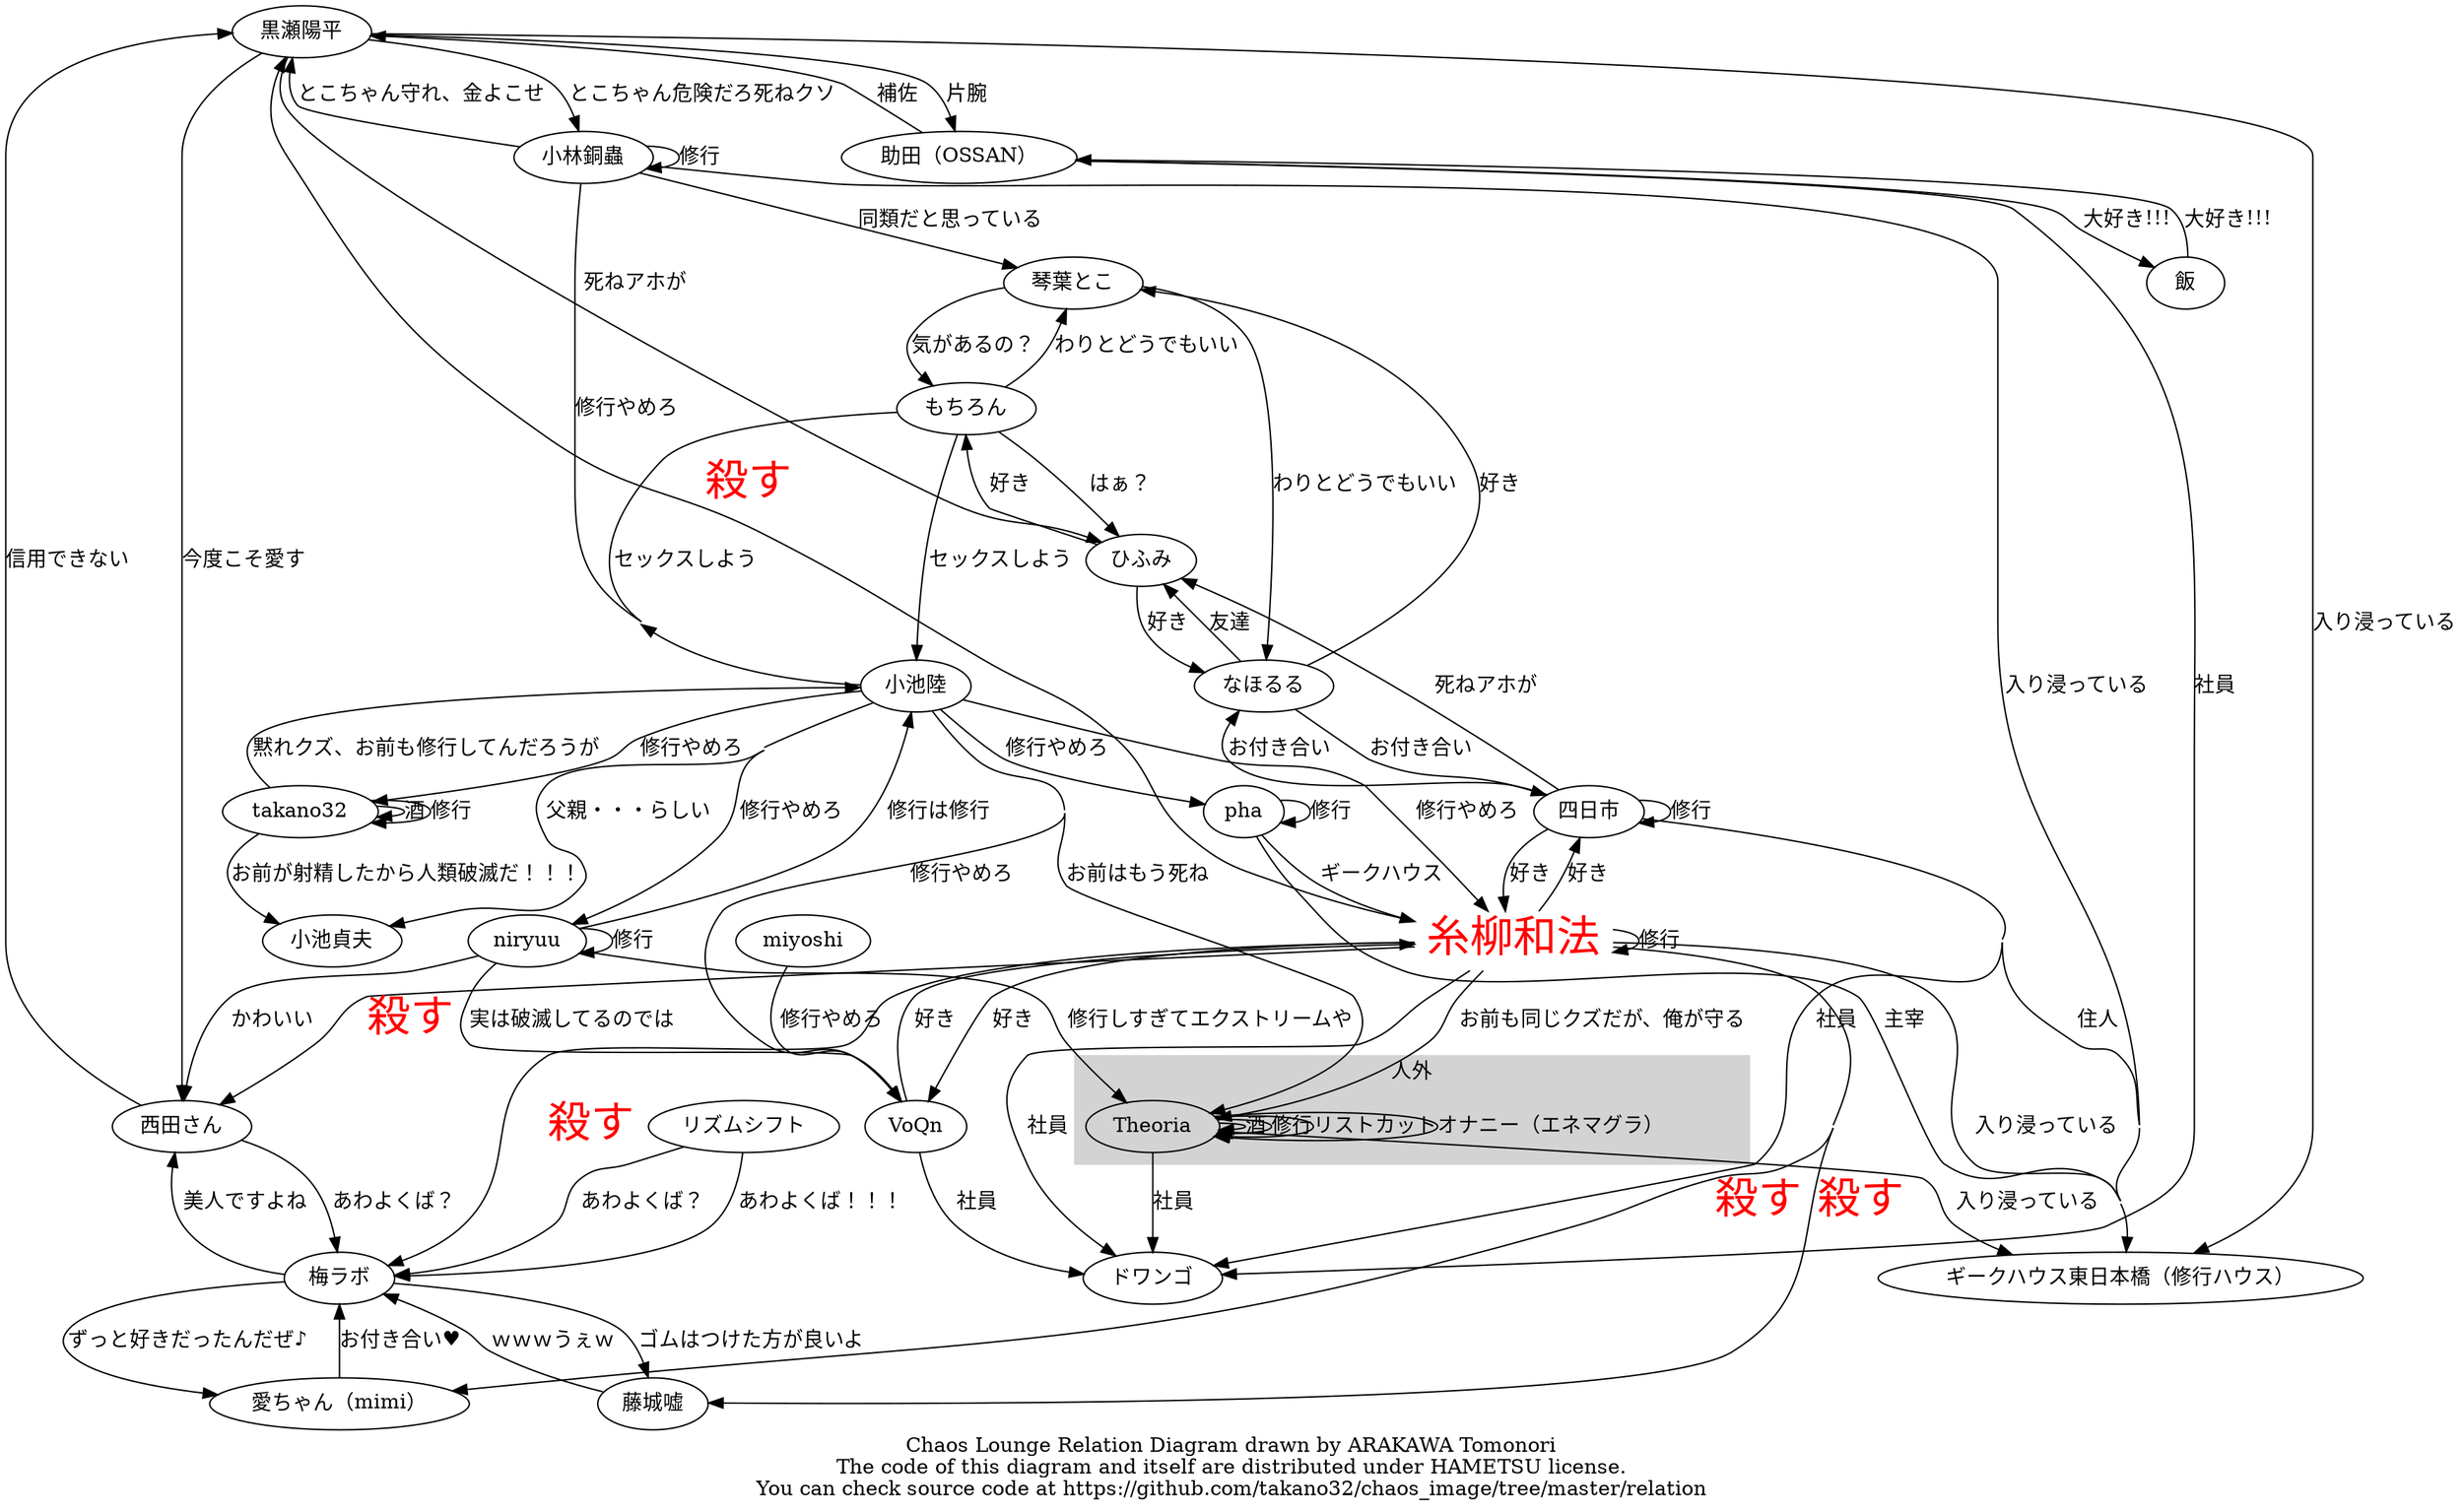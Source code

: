 digraph Chaos {
  graph [concentrate = true];
  overlap=orthoxy;

  Theoria   -> Theoria  [label = "酒"];
  Theoria   -> Theoria  [label = "修行"];
  Theoria   -> Theoria  [label = "リストカット"];
  Theoria   -> Theoria  [label = "オナニー（エネマグラ）"];

  梅ラボ[group=カオスラウンジ];
  梅ラボ    -> 藤城嘘   [label = "ゴムはつけた方が良いよ"];
  梅ラボ    -> 西田さん [label = "美人ですよね"];
  梅ラボ -> 愛ちゃん（mimi） [label = "ずっと好きだったんだぜ♪"];

  藤城嘘[group=カオスラウンジ];
  藤城嘘   -> 梅ラボ   [label = "ｗｗｗうぇｗ"];

  西田さん[group=カオスラウンジ];
  西田さん -> 梅ラボ   [label = "あわよくば？"];
  リズムシフト -> 梅ラボ [label = "あわよくば！！！"];
  西田さん -> 黒瀬陽平 [label = "信用できない"];

  リズムシフト -> 梅ラボ [label = "あわよくば？"];

  黒瀬陽平[group=カオスラウンジ];
  黒瀬陽平 -> 西田さん [label = "今度こそ愛す"];
  黒瀬陽平 -> 小林銅蟲 [label = "とこちゃん危険だろ死ねクソ"];
  黒瀬陽平 -> ひふみ [label = "死ねアホが"];
  黒瀬陽平 -> 助田（OSSAN） [label =  "片腕"];

  助田（OSSAN）[group=カオスラウンジ];
  助田（OSSAN） -> 黒瀬陽平 [label = "補佐"];
  助田（OSSAN） -> 飯 [label = "大好き!!!"];
  飯 -> 助田（OSSAN） [label = "大好き!!!"];

  愛ちゃん（mimi）[group=カオスラウンジ];
  愛ちゃん（mimi） -> 梅ラボ [label = "お付き合い♥"];

  糸柳和法[shape=none, image="icon/itkz.png", fontsize = 30, fontcolor = "red", group=ギークハウス東日本橋];
  糸柳和法 -> 梅ラボ  [label = "殺す", fontsize=30, fontcolor="red"];
  糸柳和法 -> 藤城嘘   [label = "殺す", fontsize=30, fontcolor="red"];
  糸柳和法 -> 黒瀬陽平 [label = "殺す", fontsize=30, fontcolor="red"];
  糸柳和法 -> 西田さん [label = "殺す", fontsize=30, fontcolor="red"];
  糸柳和法 -> 愛ちゃん（mimi） [label = "殺す", fontsize=30, fontcolor="red"];
  糸柳和法 -> 四日市 [label = "好き"];
  糸柳和法 -> VoQn [label = "好き"];
  糸柳和法 -> 糸柳和法 [label = "修行"];
  糸柳和法 -> Theoria [label = "お前も同じクズだが、俺が守る"]
  pha[group=ギークハウス東日本橋];
  pha -> 糸柳和法 [label = "ギークハウス"];
  pha -> pha [label = "修行"];
  takano32 -> 小池貞夫 [label = "お前が射精したから人類破滅だ！！！"];
  小池陸 -> 小池貞夫 [label = "父親・・・らしい"];
  小池陸 -> 糸柳和法 [label = "修行やめろ"];
  小池陸 -> takano32 [label = "修行やめろ"];
  小池陸 -> 小林銅蟲 [label = "修行やめろ"];
  小池陸 -> VoQn [label = "修行やめろ"];
  小池陸 -> もちろん [label = "セックスしよう"];
  小池陸 -> niryuu [label = "修行やめろ"];
  小池陸 -> pha [label = "修行やめろ"];
  小池陸 -> Theoria [label = "お前はもう死ね"];
  もちろん[group=マルチネ];
  もちろん -> 小池陸 [label = "セックスしよう"];
  もちろん -> 琴葉とこ [label = "わりとどうでもいい"];
  もちろん -> ひふみ [label = "はぁ？"];
  miyoshi -> VoQn [label = "修行やめろ"];
  小林銅蟲 -> 黒瀬陽平 [label = "とこちゃん守れ、金よこせ"];
  小林銅蟲 -> 琴葉とこ [label = "同類だと思っている"];
  小林銅蟲 -> 小林銅蟲 [label = "修行"];
  takano32 -> 小池陸 [label = "黙れクズ、お前も修行してんだろうが"];
  takano32 -> takano32 [label = "酒"];
  takano32 -> takano32 [label = "修行"];
  なほるる -> 琴葉とこ [label = "好き"];
  なほるる -> 四日市 [label = "お付き合い"];
  なほるる -> ひふみ [label = "友達"];
  琴葉とこ -> なほるる [label = "わりとどうでもいい"];
  琴葉とこ -> もちろん [label = "気があるの？"];

  四日市[group=ギークハウス東日本橋];
  四日市 -> なほるる [label = "お付き合い"];
  四日市 -> 糸柳和法 [label = "好き"];
  四日市 -> 四日市 [label = "修行"];
  四日市 -> ひふみ [label = "死ねアホが"];

  ひふみ -> なほるる [label = "好き"];
  ひふみ -> もちろん [label = "好き"];
  VoQn -> 糸柳和法 [label = "好き"];
  niryuu -> 小池陸 [label = "修行は修行"];
  niryuu -> niryuu [label = "修行"];
  niryuu -> Theoria [label = "修行しすぎてエクストリームや"];
  niryuu -> VoQn [label = "実は破滅してるのでは"];
  niryuu -> 西田さん [label = "かわいい"];

  糸柳和法 -> ギークハウス東日本橋（修行ハウス）[label = "入り浸っている"];
  黒瀬陽平 -> ギークハウス東日本橋（修行ハウス）[label = "入り浸っている"];
  Theoria -> ギークハウス東日本橋（修行ハウス）[label = "入り浸っている"];
  小林銅蟲 -> ギークハウス東日本橋（修行ハウス）[label = "入り浸っている"];
  pha -> ギークハウス東日本橋（修行ハウス）[label = "主宰"];
  四日市 -> ギークハウス東日本橋（修行ハウス） [label = "住人"];

  糸柳和法 -> ドワンゴ [label = "社員"];
  Theoria -> ドワンゴ [label = "社員"];
  VoQn -> ドワンゴ [label = "社員"];
  四日市 -> ドワンゴ [label = "社員"];
  助田（OSSAN） -> ドワンゴ [label = "社員"];

  // see also http://graphviz.org/content/cluster

  subgraph cluster_theoria {
    label = "人外";
    style = filled;
    color = lightgrey;
    Theoria
  }

  label = "Chaos Lounge Relation Diagram drawn by ARAKAWA Tomonori\nThe code of this diagram and itself are distributed under HAMETSU license.\nYou can check source code at https://github.com/takano32/chaos_image/tree/master/relation";
}

